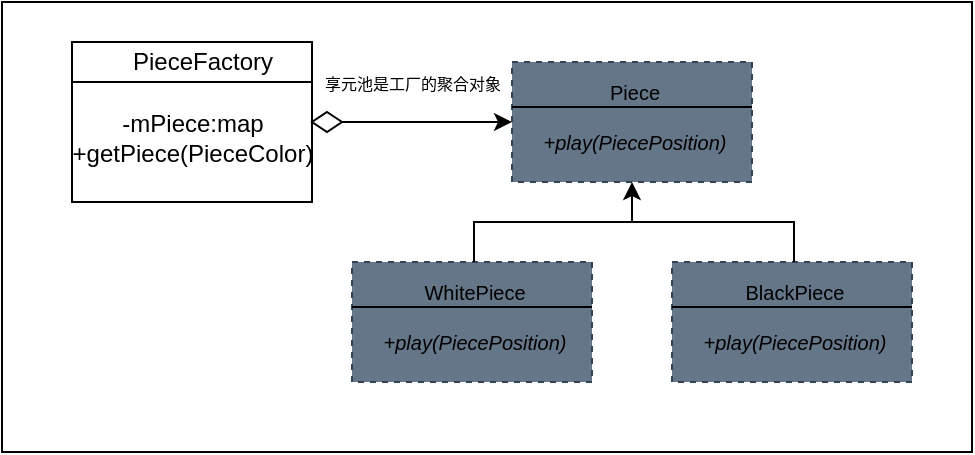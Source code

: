 <mxfile>
    <diagram id="kSKNsRozXwiQEWjNtg5C" name="第 1 页">
        <mxGraphModel dx="631" dy="239" grid="1" gridSize="5" guides="1" tooltips="1" connect="1" arrows="1" fold="1" page="1" pageScale="1" pageWidth="827" pageHeight="1169" math="0" shadow="0">
            <root>
                <mxCell id="0"/>
                <mxCell id="1" parent="0"/>
                <mxCell id="2" value="" style="group" vertex="1" connectable="0" parent="1">
                    <mxGeometry x="280" y="70" width="450" height="205" as="geometry"/>
                </mxCell>
                <mxCell id="29" value="" style="whiteSpace=wrap;html=1;fontSize=8;" vertex="1" parent="2">
                    <mxGeometry x="-35" y="-20" width="485" height="225" as="geometry"/>
                </mxCell>
                <mxCell id="3" value="" style="whiteSpace=wrap;html=1;" vertex="1" parent="2">
                    <mxGeometry width="120" height="80" as="geometry"/>
                </mxCell>
                <mxCell id="4" value="" style="edgeStyle=none;orthogonalLoop=1;jettySize=auto;html=1;entryX=1;entryY=0.25;entryDx=0;entryDy=0;endArrow=none;endFill=0;" edge="1" parent="2" target="3">
                    <mxGeometry width="100" relative="1" as="geometry">
                        <mxPoint y="20" as="sourcePoint"/>
                        <mxPoint x="100" y="20" as="targetPoint"/>
                        <Array as="points"/>
                    </mxGeometry>
                </mxCell>
                <mxCell id="5" value="PieceFactory" style="text;html=1;align=center;verticalAlign=middle;resizable=0;points=[];autosize=1;strokeColor=none;fillColor=none;" vertex="1" parent="2">
                    <mxGeometry x="20" y="-5" width="90" height="30" as="geometry"/>
                </mxCell>
                <mxCell id="6" value="-mPiece:map&lt;br&gt;+getPiece(PieceColor)" style="text;html=1;align=center;verticalAlign=middle;resizable=0;points=[];autosize=1;strokeColor=none;fillColor=none;" vertex="1" parent="2">
                    <mxGeometry x="-10" y="25" width="140" height="45" as="geometry"/>
                </mxCell>
                <mxCell id="12" value="" style="group" vertex="1" connectable="0" parent="1">
                    <mxGeometry x="500" y="80" width="120" height="60" as="geometry"/>
                </mxCell>
                <mxCell id="8" value="" style="whiteSpace=wrap;html=1;fontSize=10;fillColor=#647687;fontColor=#ffffff;strokeColor=#314354;dashed=1;" vertex="1" parent="12">
                    <mxGeometry width="120" height="60" as="geometry"/>
                </mxCell>
                <mxCell id="9" style="edgeStyle=none;html=1;exitX=0;exitY=0.25;exitDx=0;exitDy=0;entryX=1;entryY=0.25;entryDx=0;entryDy=0;fontSize=10;endArrow=none;endFill=0;" edge="1" parent="12">
                    <mxGeometry relative="1" as="geometry">
                        <mxPoint y="22.5" as="sourcePoint"/>
                        <mxPoint x="120" y="22.5" as="targetPoint"/>
                    </mxGeometry>
                </mxCell>
                <mxCell id="10" value="Piece" style="text;html=1;align=center;verticalAlign=middle;resizable=0;points=[];autosize=1;strokeColor=none;fillColor=none;fontSize=10;dashed=1;" vertex="1" parent="12">
                    <mxGeometry x="38" width="45" height="30" as="geometry"/>
                </mxCell>
                <mxCell id="11" value="&lt;i&gt;+play(PiecePosition)&lt;/i&gt;" style="text;html=1;align=center;verticalAlign=middle;resizable=0;points=[];autosize=1;strokeColor=none;fillColor=none;fontSize=10;dashed=1;" vertex="1" parent="12">
                    <mxGeometry x="5.5" y="25" width="110" height="30" as="geometry"/>
                </mxCell>
                <mxCell id="13" value="" style="group" vertex="1" connectable="0" parent="1">
                    <mxGeometry x="420" y="180" width="120" height="60" as="geometry"/>
                </mxCell>
                <mxCell id="14" value="" style="whiteSpace=wrap;html=1;fontSize=10;fillColor=#647687;fontColor=#ffffff;strokeColor=#314354;dashed=1;" vertex="1" parent="13">
                    <mxGeometry width="120" height="60" as="geometry"/>
                </mxCell>
                <mxCell id="15" style="edgeStyle=none;html=1;exitX=0;exitY=0.25;exitDx=0;exitDy=0;entryX=1;entryY=0.25;entryDx=0;entryDy=0;fontSize=10;endArrow=none;endFill=0;" edge="1" parent="13">
                    <mxGeometry relative="1" as="geometry">
                        <mxPoint y="22.5" as="sourcePoint"/>
                        <mxPoint x="120" y="22.5" as="targetPoint"/>
                    </mxGeometry>
                </mxCell>
                <mxCell id="16" value="WhitePiece" style="text;html=1;align=center;verticalAlign=middle;resizable=0;points=[];autosize=1;strokeColor=none;fillColor=none;fontSize=10;dashed=1;" vertex="1" parent="13">
                    <mxGeometry x="26" width="70" height="30" as="geometry"/>
                </mxCell>
                <mxCell id="17" value="&lt;i&gt;+play(PiecePosition)&lt;/i&gt;" style="text;html=1;align=center;verticalAlign=middle;resizable=0;points=[];autosize=1;strokeColor=none;fillColor=none;fontSize=10;dashed=1;" vertex="1" parent="13">
                    <mxGeometry x="5.5" y="25" width="110" height="30" as="geometry"/>
                </mxCell>
                <mxCell id="18" value="" style="group" vertex="1" connectable="0" parent="1">
                    <mxGeometry x="580" y="180" width="120" height="60" as="geometry"/>
                </mxCell>
                <mxCell id="19" value="" style="whiteSpace=wrap;html=1;fontSize=10;fillColor=#647687;fontColor=#ffffff;strokeColor=#314354;dashed=1;" vertex="1" parent="18">
                    <mxGeometry width="120" height="60" as="geometry"/>
                </mxCell>
                <mxCell id="20" style="edgeStyle=none;html=1;exitX=0;exitY=0.25;exitDx=0;exitDy=0;entryX=1;entryY=0.25;entryDx=0;entryDy=0;fontSize=10;endArrow=none;endFill=0;" edge="1" parent="18">
                    <mxGeometry relative="1" as="geometry">
                        <mxPoint y="22.5" as="sourcePoint"/>
                        <mxPoint x="120" y="22.5" as="targetPoint"/>
                    </mxGeometry>
                </mxCell>
                <mxCell id="21" value="BlackPiece" style="text;html=1;align=center;verticalAlign=middle;resizable=0;points=[];autosize=1;strokeColor=none;fillColor=none;fontSize=10;dashed=1;" vertex="1" parent="18">
                    <mxGeometry x="26" width="70" height="30" as="geometry"/>
                </mxCell>
                <mxCell id="22" value="&lt;i&gt;+play(PiecePosition)&lt;/i&gt;" style="text;html=1;align=center;verticalAlign=middle;resizable=0;points=[];autosize=1;strokeColor=none;fillColor=none;fontSize=10;dashed=1;" vertex="1" parent="18">
                    <mxGeometry x="5.5" y="25" width="110" height="30" as="geometry"/>
                </mxCell>
                <mxCell id="23" style="edgeStyle=orthogonalEdgeStyle;html=1;entryX=0.5;entryY=1;entryDx=0;entryDy=0;rounded=0;" edge="1" parent="1" source="16" target="8">
                    <mxGeometry relative="1" as="geometry"/>
                </mxCell>
                <mxCell id="24" style="edgeStyle=orthogonalEdgeStyle;rounded=0;html=1;endArrow=none;endFill=0;" edge="1" parent="1" source="21">
                    <mxGeometry relative="1" as="geometry">
                        <mxPoint x="560" y="160" as="targetPoint"/>
                        <Array as="points">
                            <mxPoint x="641" y="160"/>
                        </Array>
                    </mxGeometry>
                </mxCell>
                <mxCell id="25" value="" style="rhombus;whiteSpace=wrap;html=1;fontSize=10;" vertex="1" parent="1">
                    <mxGeometry x="400" y="105" width="15" height="10" as="geometry"/>
                </mxCell>
                <mxCell id="27" style="edgeStyle=orthogonalEdgeStyle;rounded=0;html=1;endArrow=classic;endFill=1;exitX=1;exitY=0.5;exitDx=0;exitDy=0;" edge="1" parent="1" source="25" target="8">
                    <mxGeometry relative="1" as="geometry"/>
                </mxCell>
                <mxCell id="28" value="&lt;font style=&quot;font-size: 8px;&quot;&gt;享元池是工厂的聚合对象&lt;/font&gt;" style="text;html=1;align=center;verticalAlign=middle;resizable=0;points=[];autosize=1;strokeColor=none;fillColor=none;" vertex="1" parent="1">
                    <mxGeometry x="395" y="75" width="110" height="30" as="geometry"/>
                </mxCell>
            </root>
        </mxGraphModel>
    </diagram>
</mxfile>